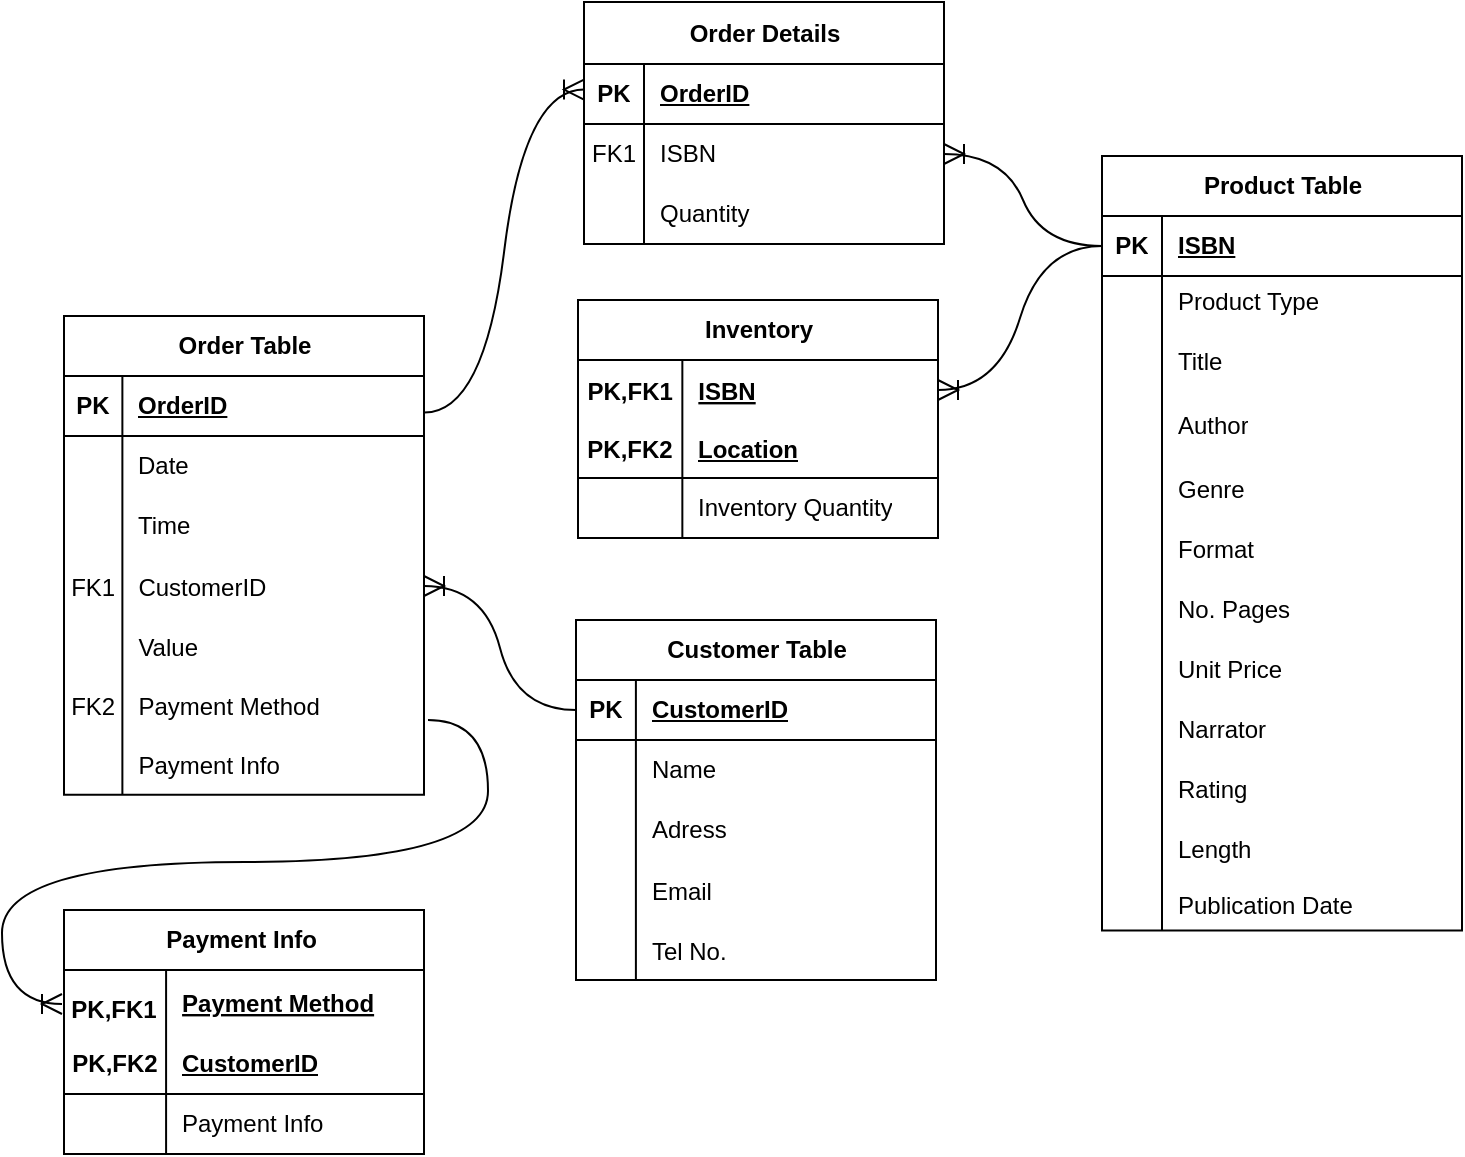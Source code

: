 <mxfile version="26.2.12">
  <diagram name="Page-1" id="V_Mo8AKscUukllgWnyJt">
    <mxGraphModel dx="416" dy="1314" grid="0" gridSize="10" guides="1" tooltips="1" connect="1" arrows="1" fold="1" page="0" pageScale="1" pageWidth="827" pageHeight="1169" math="0" shadow="0">
      <root>
        <mxCell id="0" />
        <mxCell id="1" parent="0" />
        <mxCell id="FmEjsoJKFmGzVlkCQFvS-14" value="Product Table" style="shape=table;startSize=30;container=1;collapsible=1;childLayout=tableLayout;fixedRows=1;rowLines=0;fontStyle=1;align=center;resizeLast=1;html=1;" vertex="1" parent="1">
          <mxGeometry x="1150" y="-685" width="180" height="387.213" as="geometry" />
        </mxCell>
        <mxCell id="FmEjsoJKFmGzVlkCQFvS-15" value="" style="shape=tableRow;horizontal=0;startSize=0;swimlaneHead=0;swimlaneBody=0;fillColor=none;collapsible=0;dropTarget=0;points=[[0,0.5],[1,0.5]];portConstraint=eastwest;top=0;left=0;right=0;bottom=1;" vertex="1" parent="FmEjsoJKFmGzVlkCQFvS-14">
          <mxGeometry y="30" width="180" height="30" as="geometry" />
        </mxCell>
        <mxCell id="FmEjsoJKFmGzVlkCQFvS-16" value="PK" style="shape=partialRectangle;connectable=0;fillColor=none;top=0;left=0;bottom=0;right=0;fontStyle=1;overflow=hidden;whiteSpace=wrap;html=1;" vertex="1" parent="FmEjsoJKFmGzVlkCQFvS-15">
          <mxGeometry width="30" height="30" as="geometry">
            <mxRectangle width="30" height="30" as="alternateBounds" />
          </mxGeometry>
        </mxCell>
        <mxCell id="FmEjsoJKFmGzVlkCQFvS-17" value="ISBN" style="shape=partialRectangle;connectable=0;fillColor=none;top=0;left=0;bottom=0;right=0;align=left;spacingLeft=6;fontStyle=5;overflow=hidden;whiteSpace=wrap;html=1;" vertex="1" parent="FmEjsoJKFmGzVlkCQFvS-15">
          <mxGeometry x="30" width="150" height="30" as="geometry">
            <mxRectangle width="150" height="30" as="alternateBounds" />
          </mxGeometry>
        </mxCell>
        <mxCell id="FmEjsoJKFmGzVlkCQFvS-18" value="" style="shape=tableRow;horizontal=0;startSize=0;swimlaneHead=0;swimlaneBody=0;fillColor=none;collapsible=0;dropTarget=0;points=[[0,0.5],[1,0.5]];portConstraint=eastwest;top=0;left=0;right=0;bottom=0;" vertex="1" parent="FmEjsoJKFmGzVlkCQFvS-14">
          <mxGeometry y="60" width="180" height="26" as="geometry" />
        </mxCell>
        <mxCell id="FmEjsoJKFmGzVlkCQFvS-19" value="" style="shape=partialRectangle;connectable=0;fillColor=none;top=0;left=0;bottom=0;right=0;editable=1;overflow=hidden;whiteSpace=wrap;html=1;" vertex="1" parent="FmEjsoJKFmGzVlkCQFvS-18">
          <mxGeometry width="30" height="26" as="geometry">
            <mxRectangle width="30" height="26" as="alternateBounds" />
          </mxGeometry>
        </mxCell>
        <mxCell id="FmEjsoJKFmGzVlkCQFvS-20" value="Product Type" style="shape=partialRectangle;connectable=0;fillColor=none;top=0;left=0;bottom=0;right=0;align=left;spacingLeft=6;overflow=hidden;whiteSpace=wrap;html=1;" vertex="1" parent="FmEjsoJKFmGzVlkCQFvS-18">
          <mxGeometry x="30" width="150" height="26" as="geometry">
            <mxRectangle width="150" height="26" as="alternateBounds" />
          </mxGeometry>
        </mxCell>
        <mxCell id="FmEjsoJKFmGzVlkCQFvS-21" value="" style="shape=tableRow;horizontal=0;startSize=0;swimlaneHead=0;swimlaneBody=0;fillColor=none;collapsible=0;dropTarget=0;points=[[0,0.5],[1,0.5]];portConstraint=eastwest;top=0;left=0;right=0;bottom=0;" vertex="1" parent="FmEjsoJKFmGzVlkCQFvS-14">
          <mxGeometry y="86" width="180" height="33" as="geometry" />
        </mxCell>
        <mxCell id="FmEjsoJKFmGzVlkCQFvS-22" value="" style="shape=partialRectangle;connectable=0;fillColor=none;top=0;left=0;bottom=0;right=0;editable=1;overflow=hidden;whiteSpace=wrap;html=1;" vertex="1" parent="FmEjsoJKFmGzVlkCQFvS-21">
          <mxGeometry width="30" height="33" as="geometry">
            <mxRectangle width="30" height="33" as="alternateBounds" />
          </mxGeometry>
        </mxCell>
        <mxCell id="FmEjsoJKFmGzVlkCQFvS-23" value="Title" style="shape=partialRectangle;connectable=0;fillColor=none;top=0;left=0;bottom=0;right=0;align=left;spacingLeft=6;overflow=hidden;whiteSpace=wrap;html=1;" vertex="1" parent="FmEjsoJKFmGzVlkCQFvS-21">
          <mxGeometry x="30" width="150" height="33" as="geometry">
            <mxRectangle width="150" height="33" as="alternateBounds" />
          </mxGeometry>
        </mxCell>
        <mxCell id="FmEjsoJKFmGzVlkCQFvS-24" value="" style="shape=tableRow;horizontal=0;startSize=0;swimlaneHead=0;swimlaneBody=0;fillColor=none;collapsible=0;dropTarget=0;points=[[0,0.5],[1,0.5]];portConstraint=eastwest;top=0;left=0;right=0;bottom=0;" vertex="1" parent="FmEjsoJKFmGzVlkCQFvS-14">
          <mxGeometry y="119" width="180" height="32" as="geometry" />
        </mxCell>
        <mxCell id="FmEjsoJKFmGzVlkCQFvS-25" value="" style="shape=partialRectangle;connectable=0;fillColor=none;top=0;left=0;bottom=0;right=0;editable=1;overflow=hidden;whiteSpace=wrap;html=1;" vertex="1" parent="FmEjsoJKFmGzVlkCQFvS-24">
          <mxGeometry width="30" height="32" as="geometry">
            <mxRectangle width="30" height="32" as="alternateBounds" />
          </mxGeometry>
        </mxCell>
        <mxCell id="FmEjsoJKFmGzVlkCQFvS-26" value="Author" style="shape=partialRectangle;connectable=0;fillColor=none;top=0;left=0;bottom=0;right=0;align=left;spacingLeft=6;overflow=hidden;whiteSpace=wrap;html=1;" vertex="1" parent="FmEjsoJKFmGzVlkCQFvS-24">
          <mxGeometry x="30" width="150" height="32" as="geometry">
            <mxRectangle width="150" height="32" as="alternateBounds" />
          </mxGeometry>
        </mxCell>
        <mxCell id="FmEjsoJKFmGzVlkCQFvS-53" value="" style="shape=tableRow;horizontal=0;startSize=0;swimlaneHead=0;swimlaneBody=0;fillColor=none;collapsible=0;dropTarget=0;points=[[0,0.5],[1,0.5]];portConstraint=eastwest;top=0;left=0;right=0;bottom=0;" vertex="1" parent="FmEjsoJKFmGzVlkCQFvS-14">
          <mxGeometry y="151" width="180" height="30" as="geometry" />
        </mxCell>
        <mxCell id="FmEjsoJKFmGzVlkCQFvS-54" value="" style="shape=partialRectangle;connectable=0;fillColor=none;top=0;left=0;bottom=0;right=0;editable=1;overflow=hidden;" vertex="1" parent="FmEjsoJKFmGzVlkCQFvS-53">
          <mxGeometry width="30" height="30" as="geometry">
            <mxRectangle width="30" height="30" as="alternateBounds" />
          </mxGeometry>
        </mxCell>
        <mxCell id="FmEjsoJKFmGzVlkCQFvS-55" value="Genre" style="shape=partialRectangle;connectable=0;fillColor=none;top=0;left=0;bottom=0;right=0;align=left;spacingLeft=6;overflow=hidden;" vertex="1" parent="FmEjsoJKFmGzVlkCQFvS-53">
          <mxGeometry x="30" width="150" height="30" as="geometry">
            <mxRectangle width="150" height="30" as="alternateBounds" />
          </mxGeometry>
        </mxCell>
        <mxCell id="FmEjsoJKFmGzVlkCQFvS-50" value="" style="shape=tableRow;horizontal=0;startSize=0;swimlaneHead=0;swimlaneBody=0;fillColor=none;collapsible=0;dropTarget=0;points=[[0,0.5],[1,0.5]];portConstraint=eastwest;top=0;left=0;right=0;bottom=0;" vertex="1" parent="FmEjsoJKFmGzVlkCQFvS-14">
          <mxGeometry y="181" width="180" height="30" as="geometry" />
        </mxCell>
        <mxCell id="FmEjsoJKFmGzVlkCQFvS-51" value="" style="shape=partialRectangle;connectable=0;fillColor=none;top=0;left=0;bottom=0;right=0;editable=1;overflow=hidden;" vertex="1" parent="FmEjsoJKFmGzVlkCQFvS-50">
          <mxGeometry width="30" height="30" as="geometry">
            <mxRectangle width="30" height="30" as="alternateBounds" />
          </mxGeometry>
        </mxCell>
        <mxCell id="FmEjsoJKFmGzVlkCQFvS-52" value="Format" style="shape=partialRectangle;connectable=0;fillColor=none;top=0;left=0;bottom=0;right=0;align=left;spacingLeft=6;overflow=hidden;" vertex="1" parent="FmEjsoJKFmGzVlkCQFvS-50">
          <mxGeometry x="30" width="150" height="30" as="geometry">
            <mxRectangle width="150" height="30" as="alternateBounds" />
          </mxGeometry>
        </mxCell>
        <mxCell id="FmEjsoJKFmGzVlkCQFvS-62" value="" style="shape=tableRow;horizontal=0;startSize=0;swimlaneHead=0;swimlaneBody=0;fillColor=none;collapsible=0;dropTarget=0;points=[[0,0.5],[1,0.5]];portConstraint=eastwest;top=0;left=0;right=0;bottom=0;" vertex="1" parent="FmEjsoJKFmGzVlkCQFvS-14">
          <mxGeometry y="211" width="180" height="30" as="geometry" />
        </mxCell>
        <mxCell id="FmEjsoJKFmGzVlkCQFvS-63" value="" style="shape=partialRectangle;connectable=0;fillColor=none;top=0;left=0;bottom=0;right=0;editable=1;overflow=hidden;" vertex="1" parent="FmEjsoJKFmGzVlkCQFvS-62">
          <mxGeometry width="30" height="30" as="geometry">
            <mxRectangle width="30" height="30" as="alternateBounds" />
          </mxGeometry>
        </mxCell>
        <mxCell id="FmEjsoJKFmGzVlkCQFvS-64" value="No. Pages" style="shape=partialRectangle;connectable=0;fillColor=none;top=0;left=0;bottom=0;right=0;align=left;spacingLeft=6;overflow=hidden;" vertex="1" parent="FmEjsoJKFmGzVlkCQFvS-62">
          <mxGeometry x="30" width="150" height="30" as="geometry">
            <mxRectangle width="150" height="30" as="alternateBounds" />
          </mxGeometry>
        </mxCell>
        <mxCell id="FmEjsoJKFmGzVlkCQFvS-47" value="" style="shape=tableRow;horizontal=0;startSize=0;swimlaneHead=0;swimlaneBody=0;fillColor=none;collapsible=0;dropTarget=0;points=[[0,0.5],[1,0.5]];portConstraint=eastwest;top=0;left=0;right=0;bottom=0;" vertex="1" parent="FmEjsoJKFmGzVlkCQFvS-14">
          <mxGeometry y="241" width="180" height="30" as="geometry" />
        </mxCell>
        <mxCell id="FmEjsoJKFmGzVlkCQFvS-48" value="" style="shape=partialRectangle;connectable=0;fillColor=none;top=0;left=0;bottom=0;right=0;editable=1;overflow=hidden;" vertex="1" parent="FmEjsoJKFmGzVlkCQFvS-47">
          <mxGeometry width="30" height="30" as="geometry">
            <mxRectangle width="30" height="30" as="alternateBounds" />
          </mxGeometry>
        </mxCell>
        <mxCell id="FmEjsoJKFmGzVlkCQFvS-49" value="Unit Price" style="shape=partialRectangle;connectable=0;fillColor=none;top=0;left=0;bottom=0;right=0;align=left;spacingLeft=6;overflow=hidden;" vertex="1" parent="FmEjsoJKFmGzVlkCQFvS-47">
          <mxGeometry x="30" width="150" height="30" as="geometry">
            <mxRectangle width="150" height="30" as="alternateBounds" />
          </mxGeometry>
        </mxCell>
        <mxCell id="FmEjsoJKFmGzVlkCQFvS-59" value="" style="shape=tableRow;horizontal=0;startSize=0;swimlaneHead=0;swimlaneBody=0;fillColor=none;collapsible=0;dropTarget=0;points=[[0,0.5],[1,0.5]];portConstraint=eastwest;top=0;left=0;right=0;bottom=0;" vertex="1" parent="FmEjsoJKFmGzVlkCQFvS-14">
          <mxGeometry y="271" width="180" height="30" as="geometry" />
        </mxCell>
        <mxCell id="FmEjsoJKFmGzVlkCQFvS-60" value="" style="shape=partialRectangle;connectable=0;fillColor=none;top=0;left=0;bottom=0;right=0;editable=1;overflow=hidden;" vertex="1" parent="FmEjsoJKFmGzVlkCQFvS-59">
          <mxGeometry width="30" height="30" as="geometry">
            <mxRectangle width="30" height="30" as="alternateBounds" />
          </mxGeometry>
        </mxCell>
        <mxCell id="FmEjsoJKFmGzVlkCQFvS-61" value="Narrator" style="shape=partialRectangle;connectable=0;fillColor=none;top=0;left=0;bottom=0;right=0;align=left;spacingLeft=6;overflow=hidden;" vertex="1" parent="FmEjsoJKFmGzVlkCQFvS-59">
          <mxGeometry x="30" width="150" height="30" as="geometry">
            <mxRectangle width="150" height="30" as="alternateBounds" />
          </mxGeometry>
        </mxCell>
        <mxCell id="FmEjsoJKFmGzVlkCQFvS-65" value="" style="shape=tableRow;horizontal=0;startSize=0;swimlaneHead=0;swimlaneBody=0;fillColor=none;collapsible=0;dropTarget=0;points=[[0,0.5],[1,0.5]];portConstraint=eastwest;top=0;left=0;right=0;bottom=0;" vertex="1" parent="FmEjsoJKFmGzVlkCQFvS-14">
          <mxGeometry y="301" width="180" height="30" as="geometry" />
        </mxCell>
        <mxCell id="FmEjsoJKFmGzVlkCQFvS-66" value="" style="shape=partialRectangle;connectable=0;fillColor=none;top=0;left=0;bottom=0;right=0;editable=1;overflow=hidden;" vertex="1" parent="FmEjsoJKFmGzVlkCQFvS-65">
          <mxGeometry width="30" height="30" as="geometry">
            <mxRectangle width="30" height="30" as="alternateBounds" />
          </mxGeometry>
        </mxCell>
        <mxCell id="FmEjsoJKFmGzVlkCQFvS-67" value="Rating" style="shape=partialRectangle;connectable=0;fillColor=none;top=0;left=0;bottom=0;right=0;align=left;spacingLeft=6;overflow=hidden;" vertex="1" parent="FmEjsoJKFmGzVlkCQFvS-65">
          <mxGeometry x="30" width="150" height="30" as="geometry">
            <mxRectangle width="150" height="30" as="alternateBounds" />
          </mxGeometry>
        </mxCell>
        <mxCell id="FmEjsoJKFmGzVlkCQFvS-56" value="" style="shape=tableRow;horizontal=0;startSize=0;swimlaneHead=0;swimlaneBody=0;fillColor=none;collapsible=0;dropTarget=0;points=[[0,0.5],[1,0.5]];portConstraint=eastwest;top=0;left=0;right=0;bottom=0;" vertex="1" parent="FmEjsoJKFmGzVlkCQFvS-14">
          <mxGeometry y="331" width="180" height="30" as="geometry" />
        </mxCell>
        <mxCell id="FmEjsoJKFmGzVlkCQFvS-57" value="" style="shape=partialRectangle;connectable=0;fillColor=none;top=0;left=0;bottom=0;right=0;editable=1;overflow=hidden;" vertex="1" parent="FmEjsoJKFmGzVlkCQFvS-56">
          <mxGeometry width="30" height="30" as="geometry">
            <mxRectangle width="30" height="30" as="alternateBounds" />
          </mxGeometry>
        </mxCell>
        <mxCell id="FmEjsoJKFmGzVlkCQFvS-58" value="Length" style="shape=partialRectangle;connectable=0;fillColor=none;top=0;left=0;bottom=0;right=0;align=left;spacingLeft=6;overflow=hidden;" vertex="1" parent="FmEjsoJKFmGzVlkCQFvS-56">
          <mxGeometry x="30" width="150" height="30" as="geometry">
            <mxRectangle width="150" height="30" as="alternateBounds" />
          </mxGeometry>
        </mxCell>
        <mxCell id="FmEjsoJKFmGzVlkCQFvS-44" value="" style="shape=tableRow;horizontal=0;startSize=0;swimlaneHead=0;swimlaneBody=0;fillColor=none;collapsible=0;dropTarget=0;points=[[0,0.5],[1,0.5]];portConstraint=eastwest;top=0;left=0;right=0;bottom=0;" vertex="1" parent="FmEjsoJKFmGzVlkCQFvS-14">
          <mxGeometry y="361" width="180" height="26" as="geometry" />
        </mxCell>
        <mxCell id="FmEjsoJKFmGzVlkCQFvS-45" value="" style="shape=partialRectangle;connectable=0;fillColor=none;top=0;left=0;bottom=0;right=0;editable=1;overflow=hidden;" vertex="1" parent="FmEjsoJKFmGzVlkCQFvS-44">
          <mxGeometry width="30" height="26" as="geometry">
            <mxRectangle width="30" height="26" as="alternateBounds" />
          </mxGeometry>
        </mxCell>
        <mxCell id="FmEjsoJKFmGzVlkCQFvS-46" value="Publication Date" style="shape=partialRectangle;connectable=0;fillColor=none;top=0;left=0;bottom=0;right=0;align=left;spacingLeft=6;overflow=hidden;" vertex="1" parent="FmEjsoJKFmGzVlkCQFvS-44">
          <mxGeometry x="30" width="150" height="26" as="geometry">
            <mxRectangle width="150" height="26" as="alternateBounds" />
          </mxGeometry>
        </mxCell>
        <mxCell id="FmEjsoJKFmGzVlkCQFvS-68" value="Inventory" style="shape=table;startSize=30;container=1;collapsible=1;childLayout=tableLayout;fixedRows=1;rowLines=0;fontStyle=1;align=center;resizeLast=1;html=1;" vertex="1" parent="1">
          <mxGeometry x="888" y="-613" width="180" height="119" as="geometry" />
        </mxCell>
        <mxCell id="FmEjsoJKFmGzVlkCQFvS-234" value="" style="shape=tableRow;horizontal=0;startSize=0;swimlaneHead=0;swimlaneBody=0;fillColor=none;collapsible=0;dropTarget=0;points=[[0,0.5],[1,0.5]];portConstraint=eastwest;top=0;left=0;right=0;bottom=0;" vertex="1" parent="FmEjsoJKFmGzVlkCQFvS-68">
          <mxGeometry y="30" width="180" height="30" as="geometry" />
        </mxCell>
        <mxCell id="FmEjsoJKFmGzVlkCQFvS-235" value="PK,FK1" style="shape=partialRectangle;connectable=0;fillColor=none;top=0;left=0;bottom=0;right=0;editable=1;overflow=hidden;fontStyle=1" vertex="1" parent="FmEjsoJKFmGzVlkCQFvS-234">
          <mxGeometry width="52.174" height="30" as="geometry">
            <mxRectangle width="52.174" height="30" as="alternateBounds" />
          </mxGeometry>
        </mxCell>
        <mxCell id="FmEjsoJKFmGzVlkCQFvS-236" value="ISBN" style="shape=partialRectangle;connectable=0;fillColor=none;top=0;left=0;bottom=0;right=0;align=left;spacingLeft=6;overflow=hidden;fontStyle=5" vertex="1" parent="FmEjsoJKFmGzVlkCQFvS-234">
          <mxGeometry x="52.174" width="127.826" height="30" as="geometry">
            <mxRectangle width="127.826" height="30" as="alternateBounds" />
          </mxGeometry>
        </mxCell>
        <mxCell id="FmEjsoJKFmGzVlkCQFvS-69" value="" style="shape=tableRow;horizontal=0;startSize=0;swimlaneHead=0;swimlaneBody=0;fillColor=none;collapsible=0;dropTarget=0;points=[[0,0.5],[1,0.5]];portConstraint=eastwest;top=0;left=0;right=0;bottom=1;" vertex="1" parent="FmEjsoJKFmGzVlkCQFvS-68">
          <mxGeometry y="60" width="180" height="29" as="geometry" />
        </mxCell>
        <mxCell id="FmEjsoJKFmGzVlkCQFvS-70" value="PK,FK2" style="shape=partialRectangle;connectable=0;fillColor=none;top=0;left=0;bottom=0;right=0;fontStyle=1;overflow=hidden;whiteSpace=wrap;html=1;" vertex="1" parent="FmEjsoJKFmGzVlkCQFvS-69">
          <mxGeometry width="52.174" height="29" as="geometry">
            <mxRectangle width="52.174" height="29" as="alternateBounds" />
          </mxGeometry>
        </mxCell>
        <mxCell id="FmEjsoJKFmGzVlkCQFvS-71" value="Location" style="shape=partialRectangle;connectable=0;fillColor=none;top=0;left=0;bottom=0;right=0;align=left;spacingLeft=6;fontStyle=5;overflow=hidden;whiteSpace=wrap;html=1;" vertex="1" parent="FmEjsoJKFmGzVlkCQFvS-69">
          <mxGeometry x="52.174" width="127.826" height="29" as="geometry">
            <mxRectangle width="127.826" height="29" as="alternateBounds" />
          </mxGeometry>
        </mxCell>
        <mxCell id="FmEjsoJKFmGzVlkCQFvS-75" value="" style="shape=tableRow;horizontal=0;startSize=0;swimlaneHead=0;swimlaneBody=0;fillColor=none;collapsible=0;dropTarget=0;points=[[0,0.5],[1,0.5]];portConstraint=eastwest;top=0;left=0;right=0;bottom=0;" vertex="1" parent="FmEjsoJKFmGzVlkCQFvS-68">
          <mxGeometry y="89" width="180" height="30" as="geometry" />
        </mxCell>
        <mxCell id="FmEjsoJKFmGzVlkCQFvS-76" value="" style="shape=partialRectangle;connectable=0;fillColor=none;top=0;left=0;bottom=0;right=0;editable=1;overflow=hidden;whiteSpace=wrap;html=1;" vertex="1" parent="FmEjsoJKFmGzVlkCQFvS-75">
          <mxGeometry width="52.174" height="30" as="geometry">
            <mxRectangle width="52.174" height="30" as="alternateBounds" />
          </mxGeometry>
        </mxCell>
        <mxCell id="FmEjsoJKFmGzVlkCQFvS-77" value="Inventory Quantity" style="shape=partialRectangle;connectable=0;fillColor=none;top=0;left=0;bottom=0;right=0;align=left;spacingLeft=6;overflow=hidden;whiteSpace=wrap;html=1;" vertex="1" parent="FmEjsoJKFmGzVlkCQFvS-75">
          <mxGeometry x="52.174" width="127.826" height="30" as="geometry">
            <mxRectangle width="127.826" height="30" as="alternateBounds" />
          </mxGeometry>
        </mxCell>
        <mxCell id="FmEjsoJKFmGzVlkCQFvS-108" value="Customer Table" style="shape=table;startSize=30;container=1;collapsible=1;childLayout=tableLayout;fixedRows=1;rowLines=0;fontStyle=1;align=center;resizeLast=1;html=1;" vertex="1" parent="1">
          <mxGeometry x="887" y="-453" width="180" height="180" as="geometry" />
        </mxCell>
        <mxCell id="FmEjsoJKFmGzVlkCQFvS-109" value="" style="shape=tableRow;horizontal=0;startSize=0;swimlaneHead=0;swimlaneBody=0;fillColor=none;collapsible=0;dropTarget=0;points=[[0,0.5],[1,0.5]];portConstraint=eastwest;top=0;left=0;right=0;bottom=1;" vertex="1" parent="FmEjsoJKFmGzVlkCQFvS-108">
          <mxGeometry y="30" width="180" height="30" as="geometry" />
        </mxCell>
        <mxCell id="FmEjsoJKFmGzVlkCQFvS-110" value="PK" style="shape=partialRectangle;connectable=0;fillColor=none;top=0;left=0;bottom=0;right=0;fontStyle=1;overflow=hidden;whiteSpace=wrap;html=1;" vertex="1" parent="FmEjsoJKFmGzVlkCQFvS-109">
          <mxGeometry width="29.952" height="30" as="geometry">
            <mxRectangle width="29.952" height="30" as="alternateBounds" />
          </mxGeometry>
        </mxCell>
        <mxCell id="FmEjsoJKFmGzVlkCQFvS-111" value="CustomerID" style="shape=partialRectangle;connectable=0;fillColor=none;top=0;left=0;bottom=0;right=0;align=left;spacingLeft=6;fontStyle=5;overflow=hidden;whiteSpace=wrap;html=1;" vertex="1" parent="FmEjsoJKFmGzVlkCQFvS-109">
          <mxGeometry x="29.952" width="150.048" height="30" as="geometry">
            <mxRectangle width="150.048" height="30" as="alternateBounds" />
          </mxGeometry>
        </mxCell>
        <mxCell id="FmEjsoJKFmGzVlkCQFvS-115" value="" style="shape=tableRow;horizontal=0;startSize=0;swimlaneHead=0;swimlaneBody=0;fillColor=none;collapsible=0;dropTarget=0;points=[[0,0.5],[1,0.5]];portConstraint=eastwest;top=0;left=0;right=0;bottom=0;" vertex="1" parent="FmEjsoJKFmGzVlkCQFvS-108">
          <mxGeometry y="60" width="180" height="30" as="geometry" />
        </mxCell>
        <mxCell id="FmEjsoJKFmGzVlkCQFvS-116" value="" style="shape=partialRectangle;connectable=0;fillColor=none;top=0;left=0;bottom=0;right=0;editable=1;overflow=hidden;whiteSpace=wrap;html=1;" vertex="1" parent="FmEjsoJKFmGzVlkCQFvS-115">
          <mxGeometry width="29.952" height="30" as="geometry">
            <mxRectangle width="29.952" height="30" as="alternateBounds" />
          </mxGeometry>
        </mxCell>
        <mxCell id="FmEjsoJKFmGzVlkCQFvS-117" value="Name" style="shape=partialRectangle;connectable=0;fillColor=none;top=0;left=0;bottom=0;right=0;align=left;spacingLeft=6;overflow=hidden;whiteSpace=wrap;html=1;" vertex="1" parent="FmEjsoJKFmGzVlkCQFvS-115">
          <mxGeometry x="29.952" width="150.048" height="30" as="geometry">
            <mxRectangle width="150.048" height="30" as="alternateBounds" />
          </mxGeometry>
        </mxCell>
        <mxCell id="FmEjsoJKFmGzVlkCQFvS-118" value="" style="shape=tableRow;horizontal=0;startSize=0;swimlaneHead=0;swimlaneBody=0;fillColor=none;collapsible=0;dropTarget=0;points=[[0,0.5],[1,0.5]];portConstraint=eastwest;top=0;left=0;right=0;bottom=0;" vertex="1" parent="FmEjsoJKFmGzVlkCQFvS-108">
          <mxGeometry y="90" width="180" height="30" as="geometry" />
        </mxCell>
        <mxCell id="FmEjsoJKFmGzVlkCQFvS-119" value="" style="shape=partialRectangle;connectable=0;fillColor=none;top=0;left=0;bottom=0;right=0;editable=1;overflow=hidden;whiteSpace=wrap;html=1;" vertex="1" parent="FmEjsoJKFmGzVlkCQFvS-118">
          <mxGeometry width="29.952" height="30" as="geometry">
            <mxRectangle width="29.952" height="30" as="alternateBounds" />
          </mxGeometry>
        </mxCell>
        <mxCell id="FmEjsoJKFmGzVlkCQFvS-120" value="Adress" style="shape=partialRectangle;connectable=0;fillColor=none;top=0;left=0;bottom=0;right=0;align=left;spacingLeft=6;overflow=hidden;whiteSpace=wrap;html=1;" vertex="1" parent="FmEjsoJKFmGzVlkCQFvS-118">
          <mxGeometry x="29.952" width="150.048" height="30" as="geometry">
            <mxRectangle width="150.048" height="30" as="alternateBounds" />
          </mxGeometry>
        </mxCell>
        <mxCell id="FmEjsoJKFmGzVlkCQFvS-141" value="" style="shape=tableRow;horizontal=0;startSize=0;swimlaneHead=0;swimlaneBody=0;fillColor=none;collapsible=0;dropTarget=0;points=[[0,0.5],[1,0.5]];portConstraint=eastwest;top=0;left=0;right=0;bottom=0;" vertex="1" parent="FmEjsoJKFmGzVlkCQFvS-108">
          <mxGeometry y="120" width="180" height="30" as="geometry" />
        </mxCell>
        <mxCell id="FmEjsoJKFmGzVlkCQFvS-142" value="" style="shape=partialRectangle;connectable=0;fillColor=none;top=0;left=0;bottom=0;right=0;editable=1;overflow=hidden;" vertex="1" parent="FmEjsoJKFmGzVlkCQFvS-141">
          <mxGeometry width="29.952" height="30" as="geometry">
            <mxRectangle width="29.952" height="30" as="alternateBounds" />
          </mxGeometry>
        </mxCell>
        <mxCell id="FmEjsoJKFmGzVlkCQFvS-143" value="Email" style="shape=partialRectangle;connectable=0;fillColor=none;top=0;left=0;bottom=0;right=0;align=left;spacingLeft=6;overflow=hidden;" vertex="1" parent="FmEjsoJKFmGzVlkCQFvS-141">
          <mxGeometry x="29.952" width="150.048" height="30" as="geometry">
            <mxRectangle width="150.048" height="30" as="alternateBounds" />
          </mxGeometry>
        </mxCell>
        <mxCell id="FmEjsoJKFmGzVlkCQFvS-144" value="" style="shape=tableRow;horizontal=0;startSize=0;swimlaneHead=0;swimlaneBody=0;fillColor=none;collapsible=0;dropTarget=0;points=[[0,0.5],[1,0.5]];portConstraint=eastwest;top=0;left=0;right=0;bottom=0;" vertex="1" parent="FmEjsoJKFmGzVlkCQFvS-108">
          <mxGeometry y="150" width="180" height="30" as="geometry" />
        </mxCell>
        <mxCell id="FmEjsoJKFmGzVlkCQFvS-145" value="" style="shape=partialRectangle;connectable=0;fillColor=none;top=0;left=0;bottom=0;right=0;editable=1;overflow=hidden;" vertex="1" parent="FmEjsoJKFmGzVlkCQFvS-144">
          <mxGeometry width="29.952" height="30" as="geometry">
            <mxRectangle width="29.952" height="30" as="alternateBounds" />
          </mxGeometry>
        </mxCell>
        <mxCell id="FmEjsoJKFmGzVlkCQFvS-146" value="Tel No." style="shape=partialRectangle;connectable=0;fillColor=none;top=0;left=0;bottom=0;right=0;align=left;spacingLeft=6;overflow=hidden;" vertex="1" parent="FmEjsoJKFmGzVlkCQFvS-144">
          <mxGeometry x="29.952" width="150.048" height="30" as="geometry">
            <mxRectangle width="150.048" height="30" as="alternateBounds" />
          </mxGeometry>
        </mxCell>
        <mxCell id="FmEjsoJKFmGzVlkCQFvS-147" value="Order Table" style="shape=table;startSize=30;container=1;collapsible=1;childLayout=tableLayout;fixedRows=1;rowLines=0;fontStyle=1;align=center;resizeLast=1;html=1;" vertex="1" parent="1">
          <mxGeometry x="631" y="-605" width="180" height="239.352" as="geometry" />
        </mxCell>
        <mxCell id="FmEjsoJKFmGzVlkCQFvS-148" value="" style="shape=tableRow;horizontal=0;startSize=0;swimlaneHead=0;swimlaneBody=0;fillColor=none;collapsible=0;dropTarget=0;points=[[0,0.5],[1,0.5]];portConstraint=eastwest;top=0;left=0;right=0;bottom=1;" vertex="1" parent="FmEjsoJKFmGzVlkCQFvS-147">
          <mxGeometry y="30" width="180" height="30" as="geometry" />
        </mxCell>
        <mxCell id="FmEjsoJKFmGzVlkCQFvS-149" value="PK" style="shape=partialRectangle;connectable=0;fillColor=none;top=0;left=0;bottom=0;right=0;fontStyle=1;overflow=hidden;whiteSpace=wrap;html=1;" vertex="1" parent="FmEjsoJKFmGzVlkCQFvS-148">
          <mxGeometry width="29.19" height="30" as="geometry">
            <mxRectangle width="29.19" height="30" as="alternateBounds" />
          </mxGeometry>
        </mxCell>
        <mxCell id="FmEjsoJKFmGzVlkCQFvS-150" value="OrderID" style="shape=partialRectangle;connectable=0;fillColor=none;top=0;left=0;bottom=0;right=0;align=left;spacingLeft=6;fontStyle=5;overflow=hidden;whiteSpace=wrap;html=1;" vertex="1" parent="FmEjsoJKFmGzVlkCQFvS-148">
          <mxGeometry x="29.19" width="150.81" height="30" as="geometry">
            <mxRectangle width="150.81" height="30" as="alternateBounds" />
          </mxGeometry>
        </mxCell>
        <mxCell id="FmEjsoJKFmGzVlkCQFvS-151" value="" style="shape=tableRow;horizontal=0;startSize=0;swimlaneHead=0;swimlaneBody=0;fillColor=none;collapsible=0;dropTarget=0;points=[[0,0.5],[1,0.5]];portConstraint=eastwest;top=0;left=0;right=0;bottom=0;" vertex="1" parent="FmEjsoJKFmGzVlkCQFvS-147">
          <mxGeometry y="60" width="180" height="30" as="geometry" />
        </mxCell>
        <mxCell id="FmEjsoJKFmGzVlkCQFvS-152" value="" style="shape=partialRectangle;connectable=0;fillColor=none;top=0;left=0;bottom=0;right=0;editable=1;overflow=hidden;whiteSpace=wrap;html=1;" vertex="1" parent="FmEjsoJKFmGzVlkCQFvS-151">
          <mxGeometry width="29.19" height="30" as="geometry">
            <mxRectangle width="29.19" height="30" as="alternateBounds" />
          </mxGeometry>
        </mxCell>
        <mxCell id="FmEjsoJKFmGzVlkCQFvS-153" value="Date" style="shape=partialRectangle;connectable=0;fillColor=none;top=0;left=0;bottom=0;right=0;align=left;spacingLeft=6;overflow=hidden;whiteSpace=wrap;html=1;" vertex="1" parent="FmEjsoJKFmGzVlkCQFvS-151">
          <mxGeometry x="29.19" width="150.81" height="30" as="geometry">
            <mxRectangle width="150.81" height="30" as="alternateBounds" />
          </mxGeometry>
        </mxCell>
        <mxCell id="FmEjsoJKFmGzVlkCQFvS-154" value="" style="shape=tableRow;horizontal=0;startSize=0;swimlaneHead=0;swimlaneBody=0;fillColor=none;collapsible=0;dropTarget=0;points=[[0,0.5],[1,0.5]];portConstraint=eastwest;top=0;left=0;right=0;bottom=0;" vertex="1" parent="FmEjsoJKFmGzVlkCQFvS-147">
          <mxGeometry y="90" width="180" height="30" as="geometry" />
        </mxCell>
        <mxCell id="FmEjsoJKFmGzVlkCQFvS-155" value="" style="shape=partialRectangle;connectable=0;fillColor=none;top=0;left=0;bottom=0;right=0;editable=1;overflow=hidden;whiteSpace=wrap;html=1;" vertex="1" parent="FmEjsoJKFmGzVlkCQFvS-154">
          <mxGeometry width="29.19" height="30" as="geometry">
            <mxRectangle width="29.19" height="30" as="alternateBounds" />
          </mxGeometry>
        </mxCell>
        <mxCell id="FmEjsoJKFmGzVlkCQFvS-156" value="Time" style="shape=partialRectangle;connectable=0;fillColor=none;top=0;left=0;bottom=0;right=0;align=left;spacingLeft=6;overflow=hidden;whiteSpace=wrap;html=1;" vertex="1" parent="FmEjsoJKFmGzVlkCQFvS-154">
          <mxGeometry x="29.19" width="150.81" height="30" as="geometry">
            <mxRectangle width="150.81" height="30" as="alternateBounds" />
          </mxGeometry>
        </mxCell>
        <mxCell id="FmEjsoJKFmGzVlkCQFvS-176" value="" style="shape=tableRow;horizontal=0;startSize=0;swimlaneHead=0;swimlaneBody=0;fillColor=none;collapsible=0;dropTarget=0;points=[[0,0.5],[1,0.5]];portConstraint=eastwest;top=0;left=0;right=0;bottom=0;" vertex="1" parent="FmEjsoJKFmGzVlkCQFvS-147">
          <mxGeometry y="120" width="180" height="30" as="geometry" />
        </mxCell>
        <mxCell id="FmEjsoJKFmGzVlkCQFvS-177" value="FK1" style="shape=partialRectangle;connectable=0;fillColor=none;top=0;left=0;bottom=0;right=0;editable=1;overflow=hidden;" vertex="1" parent="FmEjsoJKFmGzVlkCQFvS-176">
          <mxGeometry width="29.19" height="30" as="geometry">
            <mxRectangle width="29.19" height="30" as="alternateBounds" />
          </mxGeometry>
        </mxCell>
        <mxCell id="FmEjsoJKFmGzVlkCQFvS-178" value="CustomerID" style="shape=partialRectangle;connectable=0;fillColor=none;top=0;left=0;bottom=0;right=0;align=left;spacingLeft=6;overflow=hidden;" vertex="1" parent="FmEjsoJKFmGzVlkCQFvS-176">
          <mxGeometry x="29.19" width="150.81" height="30" as="geometry">
            <mxRectangle width="150.81" height="30" as="alternateBounds" />
          </mxGeometry>
        </mxCell>
        <mxCell id="FmEjsoJKFmGzVlkCQFvS-172" value="" style="shape=tableRow;horizontal=0;startSize=0;swimlaneHead=0;swimlaneBody=0;fillColor=none;collapsible=0;dropTarget=0;points=[[0,0.5],[1,0.5]];portConstraint=eastwest;top=0;left=0;right=0;bottom=0;" vertex="1" parent="FmEjsoJKFmGzVlkCQFvS-147">
          <mxGeometry y="150" width="180" height="30" as="geometry" />
        </mxCell>
        <mxCell id="FmEjsoJKFmGzVlkCQFvS-173" value="" style="shape=partialRectangle;connectable=0;fillColor=none;top=0;left=0;bottom=0;right=0;editable=1;overflow=hidden;" vertex="1" parent="FmEjsoJKFmGzVlkCQFvS-172">
          <mxGeometry width="29.19" height="30" as="geometry">
            <mxRectangle width="29.19" height="30" as="alternateBounds" />
          </mxGeometry>
        </mxCell>
        <mxCell id="FmEjsoJKFmGzVlkCQFvS-174" value="Value" style="shape=partialRectangle;connectable=0;fillColor=none;top=0;left=0;bottom=0;right=0;align=left;spacingLeft=6;overflow=hidden;" vertex="1" parent="FmEjsoJKFmGzVlkCQFvS-172">
          <mxGeometry x="29.19" width="150.81" height="30" as="geometry">
            <mxRectangle width="150.81" height="30" as="alternateBounds" />
          </mxGeometry>
        </mxCell>
        <mxCell id="FmEjsoJKFmGzVlkCQFvS-180" value="" style="shape=tableRow;horizontal=0;startSize=0;swimlaneHead=0;swimlaneBody=0;fillColor=none;collapsible=0;dropTarget=0;points=[[0,0.5],[1,0.5]];portConstraint=eastwest;top=0;left=0;right=0;bottom=0;" vertex="1" parent="FmEjsoJKFmGzVlkCQFvS-147">
          <mxGeometry y="180" width="180" height="29" as="geometry" />
        </mxCell>
        <mxCell id="FmEjsoJKFmGzVlkCQFvS-181" value="FK2" style="shape=partialRectangle;connectable=0;fillColor=none;top=0;left=0;bottom=0;right=0;editable=1;overflow=hidden;" vertex="1" parent="FmEjsoJKFmGzVlkCQFvS-180">
          <mxGeometry width="29.19" height="29" as="geometry">
            <mxRectangle width="29.19" height="29" as="alternateBounds" />
          </mxGeometry>
        </mxCell>
        <mxCell id="FmEjsoJKFmGzVlkCQFvS-182" value="Payment Method" style="shape=partialRectangle;connectable=0;fillColor=none;top=0;left=0;bottom=0;right=0;align=left;spacingLeft=6;overflow=hidden;" vertex="1" parent="FmEjsoJKFmGzVlkCQFvS-180">
          <mxGeometry x="29.19" width="150.81" height="29" as="geometry">
            <mxRectangle width="150.81" height="29" as="alternateBounds" />
          </mxGeometry>
        </mxCell>
        <mxCell id="FmEjsoJKFmGzVlkCQFvS-237" value="" style="shape=tableRow;horizontal=0;startSize=0;swimlaneHead=0;swimlaneBody=0;fillColor=none;collapsible=0;dropTarget=0;points=[[0,0.5],[1,0.5]];portConstraint=eastwest;top=0;left=0;right=0;bottom=0;" vertex="1" parent="FmEjsoJKFmGzVlkCQFvS-147">
          <mxGeometry y="209" width="180" height="30" as="geometry" />
        </mxCell>
        <mxCell id="FmEjsoJKFmGzVlkCQFvS-238" value="" style="shape=partialRectangle;connectable=0;fillColor=none;top=0;left=0;bottom=0;right=0;editable=1;overflow=hidden;" vertex="1" parent="FmEjsoJKFmGzVlkCQFvS-237">
          <mxGeometry width="29.19" height="30" as="geometry">
            <mxRectangle width="29.19" height="30" as="alternateBounds" />
          </mxGeometry>
        </mxCell>
        <mxCell id="FmEjsoJKFmGzVlkCQFvS-239" value="Payment Info " style="shape=partialRectangle;connectable=0;fillColor=none;top=0;left=0;bottom=0;right=0;align=left;spacingLeft=6;overflow=hidden;" vertex="1" parent="FmEjsoJKFmGzVlkCQFvS-237">
          <mxGeometry x="29.19" width="150.81" height="30" as="geometry">
            <mxRectangle width="150.81" height="30" as="alternateBounds" />
          </mxGeometry>
        </mxCell>
        <mxCell id="FmEjsoJKFmGzVlkCQFvS-183" value="Order Details" style="shape=table;startSize=31;container=1;collapsible=1;childLayout=tableLayout;fixedRows=1;rowLines=0;fontStyle=1;align=center;resizeLast=1;html=1;" vertex="1" parent="1">
          <mxGeometry x="891" y="-762" width="180" height="121" as="geometry" />
        </mxCell>
        <mxCell id="FmEjsoJKFmGzVlkCQFvS-184" value="" style="shape=tableRow;horizontal=0;startSize=0;swimlaneHead=0;swimlaneBody=0;fillColor=none;collapsible=0;dropTarget=0;points=[[0,0.5],[1,0.5]];portConstraint=eastwest;top=0;left=0;right=0;bottom=1;" vertex="1" parent="FmEjsoJKFmGzVlkCQFvS-183">
          <mxGeometry y="31" width="180" height="30" as="geometry" />
        </mxCell>
        <mxCell id="FmEjsoJKFmGzVlkCQFvS-185" value="PK" style="shape=partialRectangle;connectable=0;fillColor=none;top=0;left=0;bottom=0;right=0;fontStyle=1;overflow=hidden;whiteSpace=wrap;html=1;" vertex="1" parent="FmEjsoJKFmGzVlkCQFvS-184">
          <mxGeometry width="30" height="30" as="geometry">
            <mxRectangle width="30" height="30" as="alternateBounds" />
          </mxGeometry>
        </mxCell>
        <mxCell id="FmEjsoJKFmGzVlkCQFvS-186" value="OrderID" style="shape=partialRectangle;connectable=0;fillColor=none;top=0;left=0;bottom=0;right=0;align=left;spacingLeft=6;fontStyle=5;overflow=hidden;whiteSpace=wrap;html=1;" vertex="1" parent="FmEjsoJKFmGzVlkCQFvS-184">
          <mxGeometry x="30" width="150" height="30" as="geometry">
            <mxRectangle width="150" height="30" as="alternateBounds" />
          </mxGeometry>
        </mxCell>
        <mxCell id="FmEjsoJKFmGzVlkCQFvS-187" value="" style="shape=tableRow;horizontal=0;startSize=0;swimlaneHead=0;swimlaneBody=0;fillColor=none;collapsible=0;dropTarget=0;points=[[0,0.5],[1,0.5]];portConstraint=eastwest;top=0;left=0;right=0;bottom=0;" vertex="1" parent="FmEjsoJKFmGzVlkCQFvS-183">
          <mxGeometry y="61" width="180" height="30" as="geometry" />
        </mxCell>
        <mxCell id="FmEjsoJKFmGzVlkCQFvS-188" value="FK1" style="shape=partialRectangle;connectable=0;fillColor=none;top=0;left=0;bottom=0;right=0;editable=1;overflow=hidden;whiteSpace=wrap;html=1;" vertex="1" parent="FmEjsoJKFmGzVlkCQFvS-187">
          <mxGeometry width="30" height="30" as="geometry">
            <mxRectangle width="30" height="30" as="alternateBounds" />
          </mxGeometry>
        </mxCell>
        <mxCell id="FmEjsoJKFmGzVlkCQFvS-189" value="ISBN" style="shape=partialRectangle;connectable=0;fillColor=none;top=0;left=0;bottom=0;right=0;align=left;spacingLeft=6;overflow=hidden;whiteSpace=wrap;html=1;" vertex="1" parent="FmEjsoJKFmGzVlkCQFvS-187">
          <mxGeometry x="30" width="150" height="30" as="geometry">
            <mxRectangle width="150" height="30" as="alternateBounds" />
          </mxGeometry>
        </mxCell>
        <mxCell id="FmEjsoJKFmGzVlkCQFvS-190" value="" style="shape=tableRow;horizontal=0;startSize=0;swimlaneHead=0;swimlaneBody=0;fillColor=none;collapsible=0;dropTarget=0;points=[[0,0.5],[1,0.5]];portConstraint=eastwest;top=0;left=0;right=0;bottom=0;" vertex="1" parent="FmEjsoJKFmGzVlkCQFvS-183">
          <mxGeometry y="91" width="180" height="30" as="geometry" />
        </mxCell>
        <mxCell id="FmEjsoJKFmGzVlkCQFvS-191" value="" style="shape=partialRectangle;connectable=0;fillColor=none;top=0;left=0;bottom=0;right=0;editable=1;overflow=hidden;whiteSpace=wrap;html=1;" vertex="1" parent="FmEjsoJKFmGzVlkCQFvS-190">
          <mxGeometry width="30" height="30" as="geometry">
            <mxRectangle width="30" height="30" as="alternateBounds" />
          </mxGeometry>
        </mxCell>
        <mxCell id="FmEjsoJKFmGzVlkCQFvS-192" value="Quantity" style="shape=partialRectangle;connectable=0;fillColor=none;top=0;left=0;bottom=0;right=0;align=left;spacingLeft=6;overflow=hidden;whiteSpace=wrap;html=1;" vertex="1" parent="FmEjsoJKFmGzVlkCQFvS-190">
          <mxGeometry x="30" width="150" height="30" as="geometry">
            <mxRectangle width="150" height="30" as="alternateBounds" />
          </mxGeometry>
        </mxCell>
        <mxCell id="FmEjsoJKFmGzVlkCQFvS-196" value="" style="edgeStyle=entityRelationEdgeStyle;fontSize=12;html=1;endArrow=ERoneToMany;rounded=0;startSize=8;endSize=8;curved=1;entryX=-0.001;entryY=0.427;entryDx=0;entryDy=0;entryPerimeter=0;" edge="1" parent="1">
          <mxGeometry width="100" height="100" relative="1" as="geometry">
            <mxPoint x="811.18" y="-556.72" as="sourcePoint" />
            <mxPoint x="891" y="-718.19" as="targetPoint" />
            <Array as="points">
              <mxPoint x="855.18" y="-729.72" />
              <mxPoint x="778.18" y="-649.72" />
              <mxPoint x="874.18" y="-714.32" />
              <mxPoint x="821.18" y="-765.72" />
            </Array>
          </mxGeometry>
        </mxCell>
        <mxCell id="FmEjsoJKFmGzVlkCQFvS-199" value="" style="edgeStyle=entityRelationEdgeStyle;fontSize=12;html=1;endArrow=ERoneToMany;rounded=0;startSize=8;endSize=8;curved=1;exitX=0;exitY=0.5;exitDx=0;exitDy=0;entryX=1;entryY=0.5;entryDx=0;entryDy=0;" edge="1" parent="1" source="FmEjsoJKFmGzVlkCQFvS-15" target="FmEjsoJKFmGzVlkCQFvS-234">
          <mxGeometry width="100" height="100" relative="1" as="geometry">
            <mxPoint x="1009" y="-402.0" as="sourcePoint" />
            <mxPoint x="1096.74" y="-327.585" as="targetPoint" />
            <Array as="points">
              <mxPoint x="1208.28" y="-423.04" />
              <mxPoint x="1214.28" y="-421.04" />
              <mxPoint x="1224.28" y="-430.04" />
              <mxPoint x="1228.28" y="-457.04" />
              <mxPoint x="1178.28" y="-412.04" />
              <mxPoint x="1171.28" y="-394.04" />
              <mxPoint x="1115.28" y="-436.04" />
            </Array>
          </mxGeometry>
        </mxCell>
        <mxCell id="FmEjsoJKFmGzVlkCQFvS-200" value="Payment Info&amp;nbsp;" style="shape=table;startSize=30;container=1;collapsible=1;childLayout=tableLayout;fixedRows=1;rowLines=0;fontStyle=1;align=center;resizeLast=1;html=1;" vertex="1" parent="1">
          <mxGeometry x="631" y="-308" width="180" height="122" as="geometry" />
        </mxCell>
        <mxCell id="FmEjsoJKFmGzVlkCQFvS-222" value="" style="shape=tableRow;horizontal=0;startSize=0;swimlaneHead=0;swimlaneBody=0;fillColor=none;collapsible=0;dropTarget=0;points=[[0,0.5],[1,0.5]];portConstraint=eastwest;top=0;left=0;right=0;bottom=0;" vertex="1" parent="FmEjsoJKFmGzVlkCQFvS-200">
          <mxGeometry y="30" width="180" height="32" as="geometry" />
        </mxCell>
        <mxCell id="FmEjsoJKFmGzVlkCQFvS-223" value="" style="shape=partialRectangle;connectable=0;fillColor=none;top=0;left=0;bottom=0;right=0;editable=1;overflow=hidden;" vertex="1" parent="FmEjsoJKFmGzVlkCQFvS-222">
          <mxGeometry width="51.043" height="32" as="geometry">
            <mxRectangle width="51.043" height="32" as="alternateBounds" />
          </mxGeometry>
        </mxCell>
        <mxCell id="FmEjsoJKFmGzVlkCQFvS-224" value="Payment Method" style="shape=partialRectangle;connectable=0;fillColor=none;top=0;left=0;bottom=0;right=0;align=left;spacingLeft=6;overflow=hidden;fontStyle=5" vertex="1" parent="FmEjsoJKFmGzVlkCQFvS-222">
          <mxGeometry x="51.043" width="128.957" height="32" as="geometry">
            <mxRectangle width="128.957" height="32" as="alternateBounds" />
          </mxGeometry>
        </mxCell>
        <mxCell id="FmEjsoJKFmGzVlkCQFvS-201" value="" style="shape=tableRow;horizontal=0;startSize=0;swimlaneHead=0;swimlaneBody=0;fillColor=none;collapsible=0;dropTarget=0;points=[[0,0.5],[1,0.5]];portConstraint=eastwest;top=0;left=0;right=0;bottom=1;" vertex="1" parent="FmEjsoJKFmGzVlkCQFvS-200">
          <mxGeometry y="62" width="180" height="30" as="geometry" />
        </mxCell>
        <mxCell id="FmEjsoJKFmGzVlkCQFvS-202" value="&lt;div&gt;PK,FK2&lt;/div&gt;" style="shape=partialRectangle;connectable=0;fillColor=none;top=0;left=0;bottom=0;right=0;fontStyle=1;overflow=hidden;whiteSpace=wrap;html=1;" vertex="1" parent="FmEjsoJKFmGzVlkCQFvS-201">
          <mxGeometry width="51.043" height="30" as="geometry">
            <mxRectangle width="51.043" height="30" as="alternateBounds" />
          </mxGeometry>
        </mxCell>
        <mxCell id="FmEjsoJKFmGzVlkCQFvS-203" value="CustomerID" style="shape=partialRectangle;connectable=0;fillColor=none;top=0;left=0;bottom=0;right=0;align=left;spacingLeft=6;fontStyle=5;overflow=hidden;whiteSpace=wrap;html=1;" vertex="1" parent="FmEjsoJKFmGzVlkCQFvS-201">
          <mxGeometry x="51.043" width="128.957" height="30" as="geometry">
            <mxRectangle width="128.957" height="30" as="alternateBounds" />
          </mxGeometry>
        </mxCell>
        <mxCell id="FmEjsoJKFmGzVlkCQFvS-207" value="" style="shape=tableRow;horizontal=0;startSize=0;swimlaneHead=0;swimlaneBody=0;fillColor=none;collapsible=0;dropTarget=0;points=[[0,0.5],[1,0.5]];portConstraint=eastwest;top=0;left=0;right=0;bottom=0;" vertex="1" parent="FmEjsoJKFmGzVlkCQFvS-200">
          <mxGeometry y="92" width="180" height="30" as="geometry" />
        </mxCell>
        <mxCell id="FmEjsoJKFmGzVlkCQFvS-208" value="" style="shape=partialRectangle;connectable=0;fillColor=none;top=0;left=0;bottom=0;right=0;editable=1;overflow=hidden;whiteSpace=wrap;html=1;" vertex="1" parent="FmEjsoJKFmGzVlkCQFvS-207">
          <mxGeometry width="51.043" height="30" as="geometry">
            <mxRectangle width="51.043" height="30" as="alternateBounds" />
          </mxGeometry>
        </mxCell>
        <mxCell id="FmEjsoJKFmGzVlkCQFvS-209" value="Payment Info" style="shape=partialRectangle;connectable=0;fillColor=none;top=0;left=0;bottom=0;right=0;align=left;spacingLeft=6;overflow=hidden;whiteSpace=wrap;html=1;" vertex="1" parent="FmEjsoJKFmGzVlkCQFvS-207">
          <mxGeometry x="51.043" width="128.957" height="30" as="geometry">
            <mxRectangle width="128.957" height="30" as="alternateBounds" />
          </mxGeometry>
        </mxCell>
        <mxCell id="FmEjsoJKFmGzVlkCQFvS-214" value="" style="edgeStyle=entityRelationEdgeStyle;fontSize=12;html=1;endArrow=ERoneToMany;rounded=0;startSize=8;endSize=8;curved=1;exitX=0;exitY=0.5;exitDx=0;exitDy=0;" edge="1" parent="1" source="FmEjsoJKFmGzVlkCQFvS-15" target="FmEjsoJKFmGzVlkCQFvS-187">
          <mxGeometry width="100" height="100" relative="1" as="geometry">
            <mxPoint x="1143" y="-460" as="sourcePoint" />
            <mxPoint x="1071" y="-689" as="targetPoint" />
            <Array as="points">
              <mxPoint x="1153" y="-653" />
              <mxPoint x="1173" y="-631" />
            </Array>
          </mxGeometry>
        </mxCell>
        <mxCell id="FmEjsoJKFmGzVlkCQFvS-216" value="" style="edgeStyle=entityRelationEdgeStyle;fontSize=12;html=1;endArrow=ERoneToMany;rounded=0;startSize=8;endSize=8;curved=1;exitX=0;exitY=0.5;exitDx=0;exitDy=0;" edge="1" parent="1" source="FmEjsoJKFmGzVlkCQFvS-109" target="FmEjsoJKFmGzVlkCQFvS-176">
          <mxGeometry width="100" height="100" relative="1" as="geometry">
            <mxPoint x="936" y="-339" as="sourcePoint" />
            <mxPoint x="1036" y="-439" as="targetPoint" />
          </mxGeometry>
        </mxCell>
        <mxCell id="FmEjsoJKFmGzVlkCQFvS-219" value="" style="edgeStyle=entityRelationEdgeStyle;fontSize=12;html=1;endArrow=ERoneToMany;rounded=0;startSize=8;endSize=8;curved=1;exitX=1;exitY=0.5;exitDx=0;exitDy=0;" edge="1" parent="1">
          <mxGeometry width="100" height="100" relative="1" as="geometry">
            <mxPoint x="813" y="-403.0" as="sourcePoint" />
            <mxPoint x="630" y="-261" as="targetPoint" />
            <Array as="points">
              <mxPoint x="655" y="-370.57" />
              <mxPoint x="813" y="-467" />
              <mxPoint x="650" y="-529.57" />
              <mxPoint x="529" y="-361.57" />
              <mxPoint x="529" y="-360.57" />
              <mxPoint x="565" y="-397.57" />
              <mxPoint x="513" y="-344.57" />
              <mxPoint x="645" y="-506.57" />
              <mxPoint x="642" y="-535.57" />
            </Array>
          </mxGeometry>
        </mxCell>
        <mxCell id="FmEjsoJKFmGzVlkCQFvS-225" value="&lt;div&gt;PK,FK1&lt;/div&gt;" style="shape=partialRectangle;connectable=0;fillColor=none;top=0;left=0;bottom=0;right=0;fontStyle=1;overflow=hidden;whiteSpace=wrap;html=1;" vertex="1" parent="1">
          <mxGeometry x="631" y="-273" width="50.435" height="30" as="geometry">
            <mxRectangle width="50.435" height="30" as="alternateBounds" />
          </mxGeometry>
        </mxCell>
      </root>
    </mxGraphModel>
  </diagram>
</mxfile>
